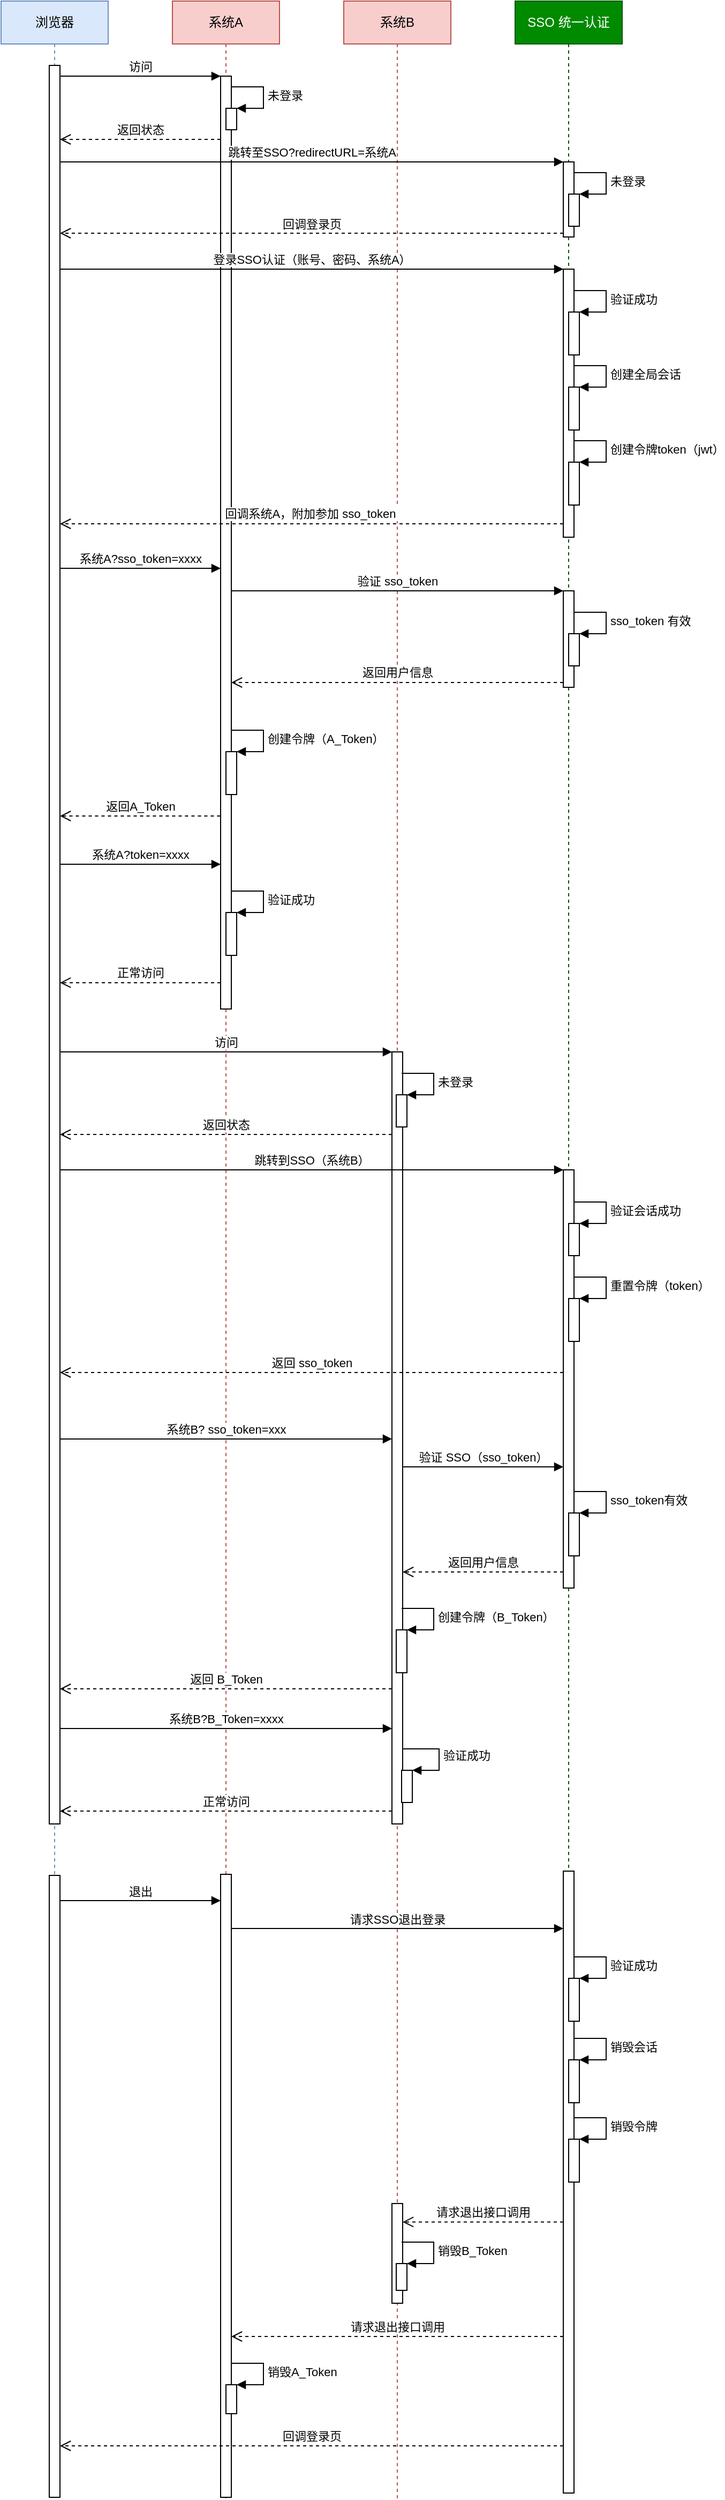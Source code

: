 <mxfile version="20.2.8" type="device"><diagram id="rcTmUmh2dRBM-3eRJ3pU" name="第 1 页"><mxGraphModel dx="1078" dy="670" grid="0" gridSize="10" guides="1" tooltips="1" connect="1" arrows="1" fold="1" page="1" pageScale="1" pageWidth="827" pageHeight="1169" math="0" shadow="0"><root><mxCell id="0"/><mxCell id="1" parent="0"/><mxCell id="vb0sU2tTB2IkrNasty87-3" value="浏览器" style="shape=umlLifeline;perimeter=lifelinePerimeter;whiteSpace=wrap;html=1;container=1;collapsible=0;recursiveResize=0;outlineConnect=0;fillColor=#dae8fc;strokeColor=#6c8ebf;" vertex="1" parent="1"><mxGeometry x="40" y="10" width="100" height="2328" as="geometry"/></mxCell><mxCell id="vb0sU2tTB2IkrNasty87-7" value="" style="html=1;points=[];perimeter=orthogonalPerimeter;" vertex="1" parent="vb0sU2tTB2IkrNasty87-3"><mxGeometry x="45" y="60" width="10" height="1640" as="geometry"/></mxCell><mxCell id="vb0sU2tTB2IkrNasty87-78" value="" style="html=1;points=[];perimeter=orthogonalPerimeter;" vertex="1" parent="vb0sU2tTB2IkrNasty87-3"><mxGeometry x="45" y="1748" width="10" height="580" as="geometry"/></mxCell><mxCell id="vb0sU2tTB2IkrNasty87-4" value="系统A" style="shape=umlLifeline;perimeter=lifelinePerimeter;whiteSpace=wrap;html=1;container=1;collapsible=0;recursiveResize=0;outlineConnect=0;fillColor=#f8cecc;strokeColor=#b85450;" vertex="1" parent="1"><mxGeometry x="200" y="10" width="100" height="2329" as="geometry"/></mxCell><mxCell id="vb0sU2tTB2IkrNasty87-8" value="" style="html=1;points=[];perimeter=orthogonalPerimeter;" vertex="1" parent="vb0sU2tTB2IkrNasty87-4"><mxGeometry x="45" y="70" width="10" height="870" as="geometry"/></mxCell><mxCell id="vb0sU2tTB2IkrNasty87-11" value="" style="html=1;points=[];perimeter=orthogonalPerimeter;" vertex="1" parent="vb0sU2tTB2IkrNasty87-4"><mxGeometry x="50" y="100" width="10" height="20" as="geometry"/></mxCell><mxCell id="vb0sU2tTB2IkrNasty87-12" value="未登录" style="edgeStyle=orthogonalEdgeStyle;html=1;align=left;spacingLeft=2;endArrow=block;rounded=0;entryX=1;entryY=0;" edge="1" target="vb0sU2tTB2IkrNasty87-11" parent="vb0sU2tTB2IkrNasty87-4"><mxGeometry relative="1" as="geometry"><mxPoint x="55" y="80" as="sourcePoint"/><Array as="points"><mxPoint x="85" y="80"/></Array></mxGeometry></mxCell><mxCell id="vb0sU2tTB2IkrNasty87-40" value="" style="html=1;points=[];perimeter=orthogonalPerimeter;" vertex="1" parent="vb0sU2tTB2IkrNasty87-4"><mxGeometry x="50" y="700" width="10" height="40" as="geometry"/></mxCell><mxCell id="vb0sU2tTB2IkrNasty87-41" value="创建令牌（A_Token）" style="edgeStyle=orthogonalEdgeStyle;html=1;align=left;spacingLeft=2;endArrow=block;rounded=0;entryX=1;entryY=0;" edge="1" target="vb0sU2tTB2IkrNasty87-40" parent="vb0sU2tTB2IkrNasty87-4"><mxGeometry relative="1" as="geometry"><mxPoint x="55" y="680" as="sourcePoint"/><Array as="points"><mxPoint x="85" y="680"/></Array></mxGeometry></mxCell><mxCell id="vb0sU2tTB2IkrNasty87-44" value="" style="html=1;points=[];perimeter=orthogonalPerimeter;" vertex="1" parent="vb0sU2tTB2IkrNasty87-4"><mxGeometry x="50" y="850" width="10" height="40" as="geometry"/></mxCell><mxCell id="vb0sU2tTB2IkrNasty87-45" value="验证成功" style="edgeStyle=orthogonalEdgeStyle;html=1;align=left;spacingLeft=2;endArrow=block;rounded=0;entryX=1;entryY=0;" edge="1" target="vb0sU2tTB2IkrNasty87-44" parent="vb0sU2tTB2IkrNasty87-4"><mxGeometry relative="1" as="geometry"><mxPoint x="55" y="830" as="sourcePoint"/><Array as="points"><mxPoint x="85" y="830"/></Array></mxGeometry></mxCell><mxCell id="vb0sU2tTB2IkrNasty87-79" value="" style="html=1;points=[];perimeter=orthogonalPerimeter;" vertex="1" parent="vb0sU2tTB2IkrNasty87-4"><mxGeometry x="45" y="1747" width="10" height="581" as="geometry"/></mxCell><mxCell id="vb0sU2tTB2IkrNasty87-98" value="" style="html=1;points=[];perimeter=orthogonalPerimeter;" vertex="1" parent="vb0sU2tTB2IkrNasty87-4"><mxGeometry x="50" y="2223" width="10" height="27" as="geometry"/></mxCell><mxCell id="vb0sU2tTB2IkrNasty87-99" value="销毁A_Token" style="edgeStyle=orthogonalEdgeStyle;html=1;align=left;spacingLeft=2;endArrow=block;rounded=0;entryX=1;entryY=0;" edge="1" target="vb0sU2tTB2IkrNasty87-98" parent="vb0sU2tTB2IkrNasty87-4"><mxGeometry relative="1" as="geometry"><mxPoint x="55" y="2203" as="sourcePoint"/><Array as="points"><mxPoint x="85" y="2203"/></Array></mxGeometry></mxCell><mxCell id="vb0sU2tTB2IkrNasty87-5" value="系统B" style="shape=umlLifeline;perimeter=lifelinePerimeter;whiteSpace=wrap;html=1;container=1;collapsible=0;recursiveResize=0;outlineConnect=0;fillColor=#f8cecc;strokeColor=#b85450;" vertex="1" parent="1"><mxGeometry x="360" y="10" width="100" height="2329" as="geometry"/></mxCell><mxCell id="vb0sU2tTB2IkrNasty87-47" value="" style="html=1;points=[];perimeter=orthogonalPerimeter;" vertex="1" parent="vb0sU2tTB2IkrNasty87-5"><mxGeometry x="45" y="980" width="10" height="720" as="geometry"/></mxCell><mxCell id="vb0sU2tTB2IkrNasty87-50" value="" style="html=1;points=[];perimeter=orthogonalPerimeter;" vertex="1" parent="vb0sU2tTB2IkrNasty87-5"><mxGeometry x="49" y="1020" width="10" height="30" as="geometry"/></mxCell><mxCell id="vb0sU2tTB2IkrNasty87-51" value="未登录" style="edgeStyle=orthogonalEdgeStyle;html=1;align=left;spacingLeft=2;endArrow=block;rounded=0;entryX=1;entryY=0;" edge="1" target="vb0sU2tTB2IkrNasty87-50" parent="vb0sU2tTB2IkrNasty87-5"><mxGeometry relative="1" as="geometry"><mxPoint x="54" y="1000" as="sourcePoint"/><Array as="points"><mxPoint x="84" y="1000"/></Array></mxGeometry></mxCell><mxCell id="vb0sU2tTB2IkrNasty87-71" value="" style="html=1;points=[];perimeter=orthogonalPerimeter;" vertex="1" parent="vb0sU2tTB2IkrNasty87-5"><mxGeometry x="49" y="1519" width="10" height="40" as="geometry"/></mxCell><mxCell id="vb0sU2tTB2IkrNasty87-72" value="创建令牌（B_Token）" style="edgeStyle=orthogonalEdgeStyle;html=1;align=left;spacingLeft=2;endArrow=block;rounded=0;entryX=1;entryY=0;" edge="1" target="vb0sU2tTB2IkrNasty87-71" parent="vb0sU2tTB2IkrNasty87-5"><mxGeometry relative="1" as="geometry"><mxPoint x="54" y="1499" as="sourcePoint"/><Array as="points"><mxPoint x="84" y="1499"/></Array></mxGeometry></mxCell><mxCell id="vb0sU2tTB2IkrNasty87-75" value="" style="html=1;points=[];perimeter=orthogonalPerimeter;" vertex="1" parent="vb0sU2tTB2IkrNasty87-5"><mxGeometry x="54" y="1650" width="10" height="30" as="geometry"/></mxCell><mxCell id="vb0sU2tTB2IkrNasty87-76" value="验证成功" style="edgeStyle=orthogonalEdgeStyle;html=1;align=left;spacingLeft=2;endArrow=block;rounded=0;entryX=1;entryY=0;" edge="1" target="vb0sU2tTB2IkrNasty87-75" parent="vb0sU2tTB2IkrNasty87-5" source="vb0sU2tTB2IkrNasty87-47"><mxGeometry relative="1" as="geometry"><mxPoint x="59" y="1630" as="sourcePoint"/><Array as="points"><mxPoint x="89" y="1630"/><mxPoint x="89" y="1650"/></Array></mxGeometry></mxCell><mxCell id="vb0sU2tTB2IkrNasty87-93" value="" style="html=1;points=[];perimeter=orthogonalPerimeter;" vertex="1" parent="vb0sU2tTB2IkrNasty87-5"><mxGeometry x="45" y="2054" width="10" height="93" as="geometry"/></mxCell><mxCell id="vb0sU2tTB2IkrNasty87-95" value="" style="html=1;points=[];perimeter=orthogonalPerimeter;" vertex="1" parent="vb0sU2tTB2IkrNasty87-5"><mxGeometry x="49" y="2110" width="10" height="25" as="geometry"/></mxCell><mxCell id="vb0sU2tTB2IkrNasty87-96" value="销毁B_Token" style="edgeStyle=orthogonalEdgeStyle;html=1;align=left;spacingLeft=2;endArrow=block;rounded=0;entryX=1;entryY=0;" edge="1" target="vb0sU2tTB2IkrNasty87-95" parent="vb0sU2tTB2IkrNasty87-5"><mxGeometry relative="1" as="geometry"><mxPoint x="54" y="2090" as="sourcePoint"/><Array as="points"><mxPoint x="84" y="2090"/></Array></mxGeometry></mxCell><mxCell id="vb0sU2tTB2IkrNasty87-6" value="SSO 统一认证" style="shape=umlLifeline;perimeter=lifelinePerimeter;whiteSpace=wrap;html=1;container=1;collapsible=0;recursiveResize=0;outlineConnect=0;fillColor=#008a00;fontColor=#ffffff;strokeColor=#005700;" vertex="1" parent="1"><mxGeometry x="520" y="10" width="100" height="2325" as="geometry"/></mxCell><mxCell id="vb0sU2tTB2IkrNasty87-13" value="" style="html=1;points=[];perimeter=orthogonalPerimeter;" vertex="1" parent="vb0sU2tTB2IkrNasty87-6"><mxGeometry x="45" y="150" width="10" height="70" as="geometry"/></mxCell><mxCell id="vb0sU2tTB2IkrNasty87-16" value="" style="html=1;points=[];perimeter=orthogonalPerimeter;" vertex="1" parent="vb0sU2tTB2IkrNasty87-6"><mxGeometry x="50" y="180" width="10" height="30" as="geometry"/></mxCell><mxCell id="vb0sU2tTB2IkrNasty87-17" value="未登录" style="edgeStyle=orthogonalEdgeStyle;html=1;align=left;spacingLeft=2;endArrow=block;rounded=0;entryX=1;entryY=0;" edge="1" target="vb0sU2tTB2IkrNasty87-16" parent="vb0sU2tTB2IkrNasty87-6"><mxGeometry relative="1" as="geometry"><mxPoint x="55" y="160" as="sourcePoint"/><Array as="points"><mxPoint x="85" y="160"/></Array></mxGeometry></mxCell><mxCell id="vb0sU2tTB2IkrNasty87-18" value="" style="html=1;points=[];perimeter=orthogonalPerimeter;" vertex="1" parent="vb0sU2tTB2IkrNasty87-6"><mxGeometry x="45" y="250" width="10" height="250" as="geometry"/></mxCell><mxCell id="vb0sU2tTB2IkrNasty87-23" value="" style="html=1;points=[];perimeter=orthogonalPerimeter;" vertex="1" parent="vb0sU2tTB2IkrNasty87-6"><mxGeometry x="50" y="290" width="10" height="40" as="geometry"/></mxCell><mxCell id="vb0sU2tTB2IkrNasty87-24" value="验证成功" style="edgeStyle=orthogonalEdgeStyle;html=1;align=left;spacingLeft=2;endArrow=block;rounded=0;entryX=1;entryY=0;" edge="1" target="vb0sU2tTB2IkrNasty87-23" parent="vb0sU2tTB2IkrNasty87-6"><mxGeometry relative="1" as="geometry"><mxPoint x="55" y="270" as="sourcePoint"/><Array as="points"><mxPoint x="85" y="270"/></Array></mxGeometry></mxCell><mxCell id="vb0sU2tTB2IkrNasty87-25" value="" style="html=1;points=[];perimeter=orthogonalPerimeter;" vertex="1" parent="vb0sU2tTB2IkrNasty87-6"><mxGeometry x="50" y="360" width="10" height="40" as="geometry"/></mxCell><mxCell id="vb0sU2tTB2IkrNasty87-26" value="创建全局会话" style="edgeStyle=orthogonalEdgeStyle;html=1;align=left;spacingLeft=2;endArrow=block;rounded=0;entryX=1;entryY=0;" edge="1" target="vb0sU2tTB2IkrNasty87-25" parent="vb0sU2tTB2IkrNasty87-6"><mxGeometry relative="1" as="geometry"><mxPoint x="55" y="340" as="sourcePoint"/><Array as="points"><mxPoint x="85" y="340"/></Array></mxGeometry></mxCell><mxCell id="vb0sU2tTB2IkrNasty87-27" value="" style="html=1;points=[];perimeter=orthogonalPerimeter;" vertex="1" parent="vb0sU2tTB2IkrNasty87-6"><mxGeometry x="50" y="430" width="10" height="40" as="geometry"/></mxCell><mxCell id="vb0sU2tTB2IkrNasty87-28" value="创建令牌token（jwt）" style="edgeStyle=orthogonalEdgeStyle;html=1;align=left;spacingLeft=2;endArrow=block;rounded=0;entryX=1;entryY=0;" edge="1" target="vb0sU2tTB2IkrNasty87-27" parent="vb0sU2tTB2IkrNasty87-6"><mxGeometry relative="1" as="geometry"><mxPoint x="55" y="410" as="sourcePoint"/><Array as="points"><mxPoint x="85" y="410"/></Array></mxGeometry></mxCell><mxCell id="vb0sU2tTB2IkrNasty87-35" value="" style="html=1;points=[];perimeter=orthogonalPerimeter;" vertex="1" parent="vb0sU2tTB2IkrNasty87-6"><mxGeometry x="45" y="550" width="10" height="90" as="geometry"/></mxCell><mxCell id="vb0sU2tTB2IkrNasty87-38" value="" style="html=1;points=[];perimeter=orthogonalPerimeter;" vertex="1" parent="vb0sU2tTB2IkrNasty87-6"><mxGeometry x="50" y="590" width="10" height="30" as="geometry"/></mxCell><mxCell id="vb0sU2tTB2IkrNasty87-39" value="sso_token 有效" style="edgeStyle=orthogonalEdgeStyle;html=1;align=left;spacingLeft=2;endArrow=block;rounded=0;entryX=1;entryY=0;" edge="1" target="vb0sU2tTB2IkrNasty87-38" parent="vb0sU2tTB2IkrNasty87-6"><mxGeometry relative="1" as="geometry"><mxPoint x="55" y="570" as="sourcePoint"/><Array as="points"><mxPoint x="85" y="570"/></Array></mxGeometry></mxCell><mxCell id="vb0sU2tTB2IkrNasty87-52" value="" style="html=1;points=[];perimeter=orthogonalPerimeter;" vertex="1" parent="vb0sU2tTB2IkrNasty87-6"><mxGeometry x="45" y="1090" width="10" height="390" as="geometry"/></mxCell><mxCell id="vb0sU2tTB2IkrNasty87-55" value="" style="html=1;points=[];perimeter=orthogonalPerimeter;" vertex="1" parent="vb0sU2tTB2IkrNasty87-6"><mxGeometry x="50" y="1140" width="10" height="30" as="geometry"/></mxCell><mxCell id="vb0sU2tTB2IkrNasty87-56" value="验证会话成功" style="edgeStyle=orthogonalEdgeStyle;html=1;align=left;spacingLeft=2;endArrow=block;rounded=0;entryX=1;entryY=0;" edge="1" target="vb0sU2tTB2IkrNasty87-55" parent="vb0sU2tTB2IkrNasty87-6"><mxGeometry relative="1" as="geometry"><mxPoint x="55" y="1120" as="sourcePoint"/><Array as="points"><mxPoint x="85" y="1120"/></Array></mxGeometry></mxCell><mxCell id="vb0sU2tTB2IkrNasty87-59" value="" style="html=1;points=[];perimeter=orthogonalPerimeter;" vertex="1" parent="vb0sU2tTB2IkrNasty87-6"><mxGeometry x="50" y="1210" width="10" height="40" as="geometry"/></mxCell><mxCell id="vb0sU2tTB2IkrNasty87-60" value="重置令牌（token）" style="edgeStyle=orthogonalEdgeStyle;html=1;align=left;spacingLeft=2;endArrow=block;rounded=0;entryX=1;entryY=0;" edge="1" target="vb0sU2tTB2IkrNasty87-59" parent="vb0sU2tTB2IkrNasty87-6"><mxGeometry relative="1" as="geometry"><mxPoint x="55" y="1190" as="sourcePoint"/><Array as="points"><mxPoint x="85" y="1190"/></Array></mxGeometry></mxCell><mxCell id="vb0sU2tTB2IkrNasty87-66" value="" style="html=1;points=[];perimeter=orthogonalPerimeter;" vertex="1" parent="vb0sU2tTB2IkrNasty87-6"><mxGeometry x="50" y="1410" width="10" height="40" as="geometry"/></mxCell><mxCell id="vb0sU2tTB2IkrNasty87-67" value="sso_token有效" style="edgeStyle=orthogonalEdgeStyle;html=1;align=left;spacingLeft=2;endArrow=block;rounded=0;entryX=1;entryY=0;" edge="1" target="vb0sU2tTB2IkrNasty87-66" parent="vb0sU2tTB2IkrNasty87-6"><mxGeometry relative="1" as="geometry"><mxPoint x="55" y="1390" as="sourcePoint"/><Array as="points"><mxPoint x="85" y="1390"/></Array></mxGeometry></mxCell><mxCell id="vb0sU2tTB2IkrNasty87-81" value="" style="html=1;points=[];perimeter=orthogonalPerimeter;" vertex="1" parent="vb0sU2tTB2IkrNasty87-6"><mxGeometry x="45" y="1744" width="10" height="580" as="geometry"/></mxCell><mxCell id="vb0sU2tTB2IkrNasty87-83" value="" style="html=1;points=[];perimeter=orthogonalPerimeter;" vertex="1" parent="vb0sU2tTB2IkrNasty87-6"><mxGeometry x="50" y="1844" width="10" height="40" as="geometry"/></mxCell><mxCell id="vb0sU2tTB2IkrNasty87-84" value="验证成功" style="edgeStyle=orthogonalEdgeStyle;html=1;align=left;spacingLeft=2;endArrow=block;rounded=0;entryX=1;entryY=0;" edge="1" target="vb0sU2tTB2IkrNasty87-83" parent="vb0sU2tTB2IkrNasty87-6"><mxGeometry relative="1" as="geometry"><mxPoint x="55" y="1824" as="sourcePoint"/><Array as="points"><mxPoint x="85" y="1824"/></Array></mxGeometry></mxCell><mxCell id="vb0sU2tTB2IkrNasty87-89" value="" style="html=1;points=[];perimeter=orthogonalPerimeter;" vertex="1" parent="vb0sU2tTB2IkrNasty87-6"><mxGeometry x="50" y="1920" width="10" height="40" as="geometry"/></mxCell><mxCell id="vb0sU2tTB2IkrNasty87-90" value="销毁会话" style="edgeStyle=orthogonalEdgeStyle;html=1;align=left;spacingLeft=2;endArrow=block;rounded=0;entryX=1;entryY=0;" edge="1" target="vb0sU2tTB2IkrNasty87-89" parent="vb0sU2tTB2IkrNasty87-6"><mxGeometry relative="1" as="geometry"><mxPoint x="55" y="1900" as="sourcePoint"/><Array as="points"><mxPoint x="85" y="1900"/></Array></mxGeometry></mxCell><mxCell id="vb0sU2tTB2IkrNasty87-91" value="" style="html=1;points=[];perimeter=orthogonalPerimeter;" vertex="1" parent="vb0sU2tTB2IkrNasty87-6"><mxGeometry x="50" y="1994" width="10" height="40" as="geometry"/></mxCell><mxCell id="vb0sU2tTB2IkrNasty87-92" value="销毁令牌" style="edgeStyle=orthogonalEdgeStyle;html=1;align=left;spacingLeft=2;endArrow=block;rounded=0;entryX=1;entryY=0;" edge="1" target="vb0sU2tTB2IkrNasty87-91" parent="vb0sU2tTB2IkrNasty87-6"><mxGeometry relative="1" as="geometry"><mxPoint x="55" y="1974" as="sourcePoint"/><Array as="points"><mxPoint x="85" y="1974"/></Array></mxGeometry></mxCell><mxCell id="vb0sU2tTB2IkrNasty87-9" value="访问" style="html=1;verticalAlign=bottom;endArrow=block;entryX=0;entryY=0;rounded=0;" edge="1" target="vb0sU2tTB2IkrNasty87-8" parent="1" source="vb0sU2tTB2IkrNasty87-7"><mxGeometry relative="1" as="geometry"><mxPoint x="175" y="80" as="sourcePoint"/></mxGeometry></mxCell><mxCell id="vb0sU2tTB2IkrNasty87-10" value="返回状态" style="html=1;verticalAlign=bottom;endArrow=open;dashed=1;endSize=8;exitX=0;exitY=0.95;rounded=0;" edge="1" parent="1"><mxGeometry relative="1" as="geometry"><mxPoint x="95" y="139.0" as="targetPoint"/><mxPoint x="245" y="139.0" as="sourcePoint"/></mxGeometry></mxCell><mxCell id="vb0sU2tTB2IkrNasty87-14" value="跳转至SSO?redirectURL=系统A" style="html=1;verticalAlign=bottom;endArrow=block;entryX=0;entryY=0;rounded=0;" edge="1" target="vb0sU2tTB2IkrNasty87-13" parent="1" source="vb0sU2tTB2IkrNasty87-7"><mxGeometry relative="1" as="geometry"><mxPoint x="495" y="160" as="sourcePoint"/></mxGeometry></mxCell><mxCell id="vb0sU2tTB2IkrNasty87-15" value="回调登录页" style="html=1;verticalAlign=bottom;endArrow=open;dashed=1;endSize=8;exitX=0;exitY=0.95;rounded=0;" edge="1" source="vb0sU2tTB2IkrNasty87-13" parent="1" target="vb0sU2tTB2IkrNasty87-7"><mxGeometry relative="1" as="geometry"><mxPoint x="495" y="236" as="targetPoint"/></mxGeometry></mxCell><mxCell id="vb0sU2tTB2IkrNasty87-19" value="登录SSO认证（账号、密码、系统A）" style="html=1;verticalAlign=bottom;endArrow=block;entryX=0;entryY=0;rounded=0;" edge="1" target="vb0sU2tTB2IkrNasty87-18" parent="1" source="vb0sU2tTB2IkrNasty87-7"><mxGeometry relative="1" as="geometry"><mxPoint x="495" y="260" as="sourcePoint"/></mxGeometry></mxCell><mxCell id="vb0sU2tTB2IkrNasty87-20" value="回调系统A，附加参加 sso_token&amp;nbsp;" style="html=1;verticalAlign=bottom;endArrow=open;dashed=1;endSize=8;exitX=0;exitY=0.95;rounded=0;" edge="1" source="vb0sU2tTB2IkrNasty87-18" parent="1" target="vb0sU2tTB2IkrNasty87-7"><mxGeometry relative="1" as="geometry"><mxPoint x="495" y="336" as="targetPoint"/></mxGeometry></mxCell><mxCell id="vb0sU2tTB2IkrNasty87-29" value="系统A?sso_token=xxxx" style="html=1;verticalAlign=bottom;endArrow=block;rounded=0;" edge="1" parent="1"><mxGeometry width="80" relative="1" as="geometry"><mxPoint x="95" y="539" as="sourcePoint"/><mxPoint x="245" y="539" as="targetPoint"/></mxGeometry></mxCell><mxCell id="vb0sU2tTB2IkrNasty87-36" value="验证 sso_token" style="html=1;verticalAlign=bottom;endArrow=block;entryX=0;entryY=0;rounded=0;" edge="1" target="vb0sU2tTB2IkrNasty87-35" parent="1" source="vb0sU2tTB2IkrNasty87-8"><mxGeometry relative="1" as="geometry"><mxPoint x="495" y="560" as="sourcePoint"/></mxGeometry></mxCell><mxCell id="vb0sU2tTB2IkrNasty87-37" value="返回用户信息" style="html=1;verticalAlign=bottom;endArrow=open;dashed=1;endSize=8;exitX=0;exitY=0.95;rounded=0;" edge="1" source="vb0sU2tTB2IkrNasty87-35" parent="1" target="vb0sU2tTB2IkrNasty87-8"><mxGeometry relative="1" as="geometry"><mxPoint x="495" y="636" as="targetPoint"/></mxGeometry></mxCell><mxCell id="vb0sU2tTB2IkrNasty87-42" value="返回A_Token" style="html=1;verticalAlign=bottom;endArrow=open;dashed=1;endSize=8;rounded=0;exitX=-0.027;exitY=0.884;exitDx=0;exitDy=0;exitPerimeter=0;" edge="1" parent="1" target="vb0sU2tTB2IkrNasty87-7"><mxGeometry relative="1" as="geometry"><mxPoint x="244.73" y="770" as="sourcePoint"/><mxPoint x="89.591" y="770" as="targetPoint"/></mxGeometry></mxCell><mxCell id="vb0sU2tTB2IkrNasty87-43" value="系统A?token=xxxx" style="html=1;verticalAlign=bottom;endArrow=block;rounded=0;" edge="1" parent="1" source="vb0sU2tTB2IkrNasty87-7"><mxGeometry width="80" relative="1" as="geometry"><mxPoint x="89.591" y="815" as="sourcePoint"/><mxPoint x="245" y="815" as="targetPoint"/></mxGeometry></mxCell><mxCell id="vb0sU2tTB2IkrNasty87-46" value="正常访问" style="html=1;verticalAlign=bottom;endArrow=open;dashed=1;endSize=8;rounded=0;" edge="1" parent="1" source="vb0sU2tTB2IkrNasty87-8"><mxGeometry relative="1" as="geometry"><mxPoint x="246.55" y="925.47" as="sourcePoint"/><mxPoint x="95" y="925.47" as="targetPoint"/></mxGeometry></mxCell><mxCell id="vb0sU2tTB2IkrNasty87-48" value="访问" style="html=1;verticalAlign=bottom;endArrow=block;entryX=0;entryY=0;rounded=0;" edge="1" target="vb0sU2tTB2IkrNasty87-47" parent="1" source="vb0sU2tTB2IkrNasty87-7"><mxGeometry relative="1" as="geometry"><mxPoint x="335" y="970" as="sourcePoint"/></mxGeometry></mxCell><mxCell id="vb0sU2tTB2IkrNasty87-49" value="返回状态" style="html=1;verticalAlign=bottom;endArrow=open;dashed=1;endSize=8;rounded=0;" edge="1" parent="1"><mxGeometry relative="1" as="geometry"><mxPoint x="95" y="1067" as="targetPoint"/><mxPoint x="405" y="1067" as="sourcePoint"/></mxGeometry></mxCell><mxCell id="vb0sU2tTB2IkrNasty87-53" value="跳转到SSO（系统B）" style="html=1;verticalAlign=bottom;endArrow=block;entryX=0;entryY=0;rounded=0;" edge="1" target="vb0sU2tTB2IkrNasty87-52" parent="1" source="vb0sU2tTB2IkrNasty87-7"><mxGeometry relative="1" as="geometry"><mxPoint x="495" y="1100" as="sourcePoint"/></mxGeometry></mxCell><mxCell id="vb0sU2tTB2IkrNasty87-54" value="返回 sso_token" style="html=1;verticalAlign=bottom;endArrow=open;dashed=1;endSize=8;rounded=0;" edge="1" parent="1"><mxGeometry relative="1" as="geometry"><mxPoint x="95" y="1289.0" as="targetPoint"/><mxPoint x="565" y="1289.0" as="sourcePoint"/></mxGeometry></mxCell><mxCell id="vb0sU2tTB2IkrNasty87-61" value="系统B? sso_token=xxx" style="html=1;verticalAlign=bottom;endArrow=block;rounded=0;" edge="1" parent="1" source="vb0sU2tTB2IkrNasty87-7"><mxGeometry width="80" relative="1" as="geometry"><mxPoint x="97.45" y="1350.99" as="sourcePoint"/><mxPoint x="405" y="1350.99" as="targetPoint"/></mxGeometry></mxCell><mxCell id="vb0sU2tTB2IkrNasty87-65" value="验证 SSO（sso_token）" style="html=1;verticalAlign=bottom;endArrow=block;rounded=0;" edge="1" parent="1"><mxGeometry width="80" relative="1" as="geometry"><mxPoint x="415" y="1377.0" as="sourcePoint"/><mxPoint x="565" y="1377.0" as="targetPoint"/></mxGeometry></mxCell><mxCell id="vb0sU2tTB2IkrNasty87-68" value="返回用户信息" style="html=1;verticalAlign=bottom;endArrow=open;dashed=1;endSize=8;rounded=0;" edge="1" parent="1"><mxGeometry relative="1" as="geometry"><mxPoint x="565" y="1475.0" as="sourcePoint"/><mxPoint x="415" y="1475.0" as="targetPoint"/></mxGeometry></mxCell><mxCell id="vb0sU2tTB2IkrNasty87-73" value="返回 B_Token" style="html=1;verticalAlign=bottom;endArrow=open;dashed=1;endSize=8;rounded=0;" edge="1" parent="1"><mxGeometry relative="1" as="geometry"><mxPoint x="405" y="1584.0" as="sourcePoint"/><mxPoint x="95" y="1584.0" as="targetPoint"/></mxGeometry></mxCell><mxCell id="vb0sU2tTB2IkrNasty87-74" value="系统B?B_Token=xxxx" style="html=1;verticalAlign=bottom;endArrow=block;rounded=0;" edge="1" parent="1"><mxGeometry width="80" relative="1" as="geometry"><mxPoint x="95" y="1621" as="sourcePoint"/><mxPoint x="405" y="1621" as="targetPoint"/></mxGeometry></mxCell><mxCell id="vb0sU2tTB2IkrNasty87-77" value="正常访问" style="html=1;verticalAlign=bottom;endArrow=open;dashed=1;endSize=8;rounded=0;" edge="1" parent="1"><mxGeometry relative="1" as="geometry"><mxPoint x="405" y="1698.0" as="sourcePoint"/><mxPoint x="95" y="1698.0" as="targetPoint"/></mxGeometry></mxCell><mxCell id="vb0sU2tTB2IkrNasty87-80" value="退出" style="html=1;verticalAlign=bottom;endArrow=block;rounded=0;" edge="1" parent="1"><mxGeometry width="80" relative="1" as="geometry"><mxPoint x="95" y="1781.5" as="sourcePoint"/><mxPoint x="245" y="1781.5" as="targetPoint"/></mxGeometry></mxCell><mxCell id="vb0sU2tTB2IkrNasty87-82" value="请求SSO退出登录" style="html=1;verticalAlign=bottom;endArrow=block;rounded=0;" edge="1" parent="1"><mxGeometry width="80" relative="1" as="geometry"><mxPoint x="255" y="1807.5" as="sourcePoint"/><mxPoint x="565" y="1807.5" as="targetPoint"/></mxGeometry></mxCell><mxCell id="vb0sU2tTB2IkrNasty87-94" value="请求退出接口调用" style="html=1;verticalAlign=bottom;endArrow=open;dashed=1;endSize=8;rounded=0;" edge="1" parent="1" source="vb0sU2tTB2IkrNasty87-81"><mxGeometry relative="1" as="geometry"><mxPoint x="566.55" y="2081.192" as="sourcePoint"/><mxPoint x="415" y="2081.192" as="targetPoint"/></mxGeometry></mxCell><mxCell id="vb0sU2tTB2IkrNasty87-97" value="请求退出接口调用" style="html=1;verticalAlign=bottom;endArrow=open;dashed=1;endSize=8;rounded=0;" edge="1" parent="1"><mxGeometry relative="1" as="geometry"><mxPoint x="565" y="2188" as="sourcePoint"/><mxPoint x="255" y="2188" as="targetPoint"/></mxGeometry></mxCell><mxCell id="vb0sU2tTB2IkrNasty87-100" value="回调登录页" style="html=1;verticalAlign=bottom;endArrow=open;dashed=1;endSize=8;rounded=0;" edge="1" parent="1"><mxGeometry relative="1" as="geometry"><mxPoint x="565" y="2290" as="sourcePoint"/><mxPoint x="95" y="2290" as="targetPoint"/></mxGeometry></mxCell></root></mxGraphModel></diagram></mxfile>